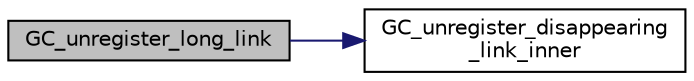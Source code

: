 digraph "GC_unregister_long_link"
{
  edge [fontname="Helvetica",fontsize="10",labelfontname="Helvetica",labelfontsize="10"];
  node [fontname="Helvetica",fontsize="10",shape=record];
  rankdir="LR";
  Node4053 [label="GC_unregister_long_link",height=0.2,width=0.4,color="black", fillcolor="grey75", style="filled", fontcolor="black"];
  Node4053 -> Node4054 [color="midnightblue",fontsize="10",style="solid",fontname="Helvetica"];
  Node4054 [label="GC_unregister_disappearing\l_link_inner",height=0.2,width=0.4,color="black", fillcolor="white", style="filled",URL="$d3/d1e/finalize_8c.html#aa0ca80bbc79d5ca04df722f237207267"];
}
